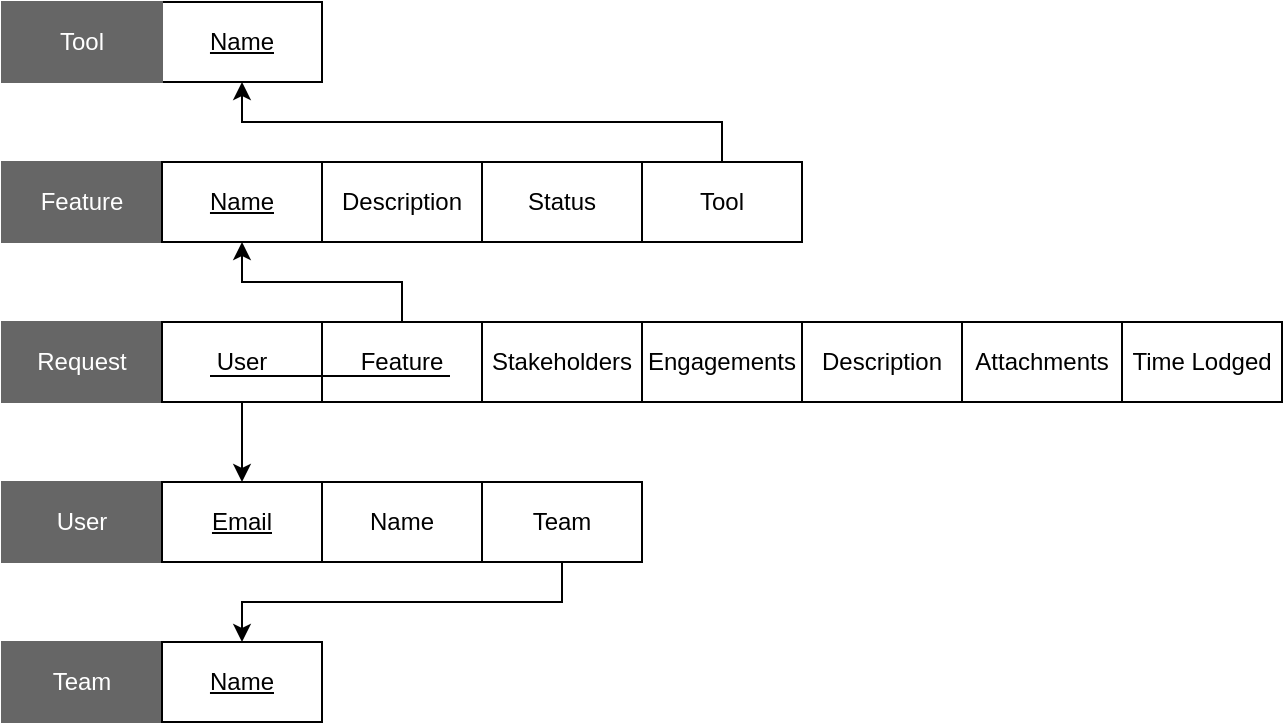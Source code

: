 <mxfile version="12.9.9" type="device"><diagram id="ZEQMPsQkTlxw5id6oJp2" name="Page-1"><mxGraphModel dx="1426" dy="860" grid="1" gridSize="10" guides="1" tooltips="1" connect="1" arrows="1" fold="1" page="1" pageScale="1" pageWidth="827" pageHeight="1169" math="0" shadow="0"><root><mxCell id="0"/><mxCell id="1" parent="0"/><mxCell id="xnWd6fcMqpHl4zTMUK5U-1" value="Name" style="rounded=0;whiteSpace=wrap;html=1;fontStyle=4" vertex="1" parent="1"><mxGeometry x="120" y="80" width="80" height="40" as="geometry"/></mxCell><mxCell id="xnWd6fcMqpHl4zTMUK5U-2" value="Tool" style="rounded=0;whiteSpace=wrap;html=1;fillColor=#666666;strokeColor=#666666;fontColor=#FFFFFF;" vertex="1" parent="1"><mxGeometry x="40" y="80" width="80" height="40" as="geometry"/></mxCell><mxCell id="xnWd6fcMqpHl4zTMUK5U-3" value="Feature" style="rounded=0;whiteSpace=wrap;html=1;fillColor=#666666;strokeColor=#666666;fontColor=#FFFFFF;" vertex="1" parent="1"><mxGeometry x="40" y="160" width="80" height="40" as="geometry"/></mxCell><mxCell id="xnWd6fcMqpHl4zTMUK5U-4" value="Request" style="rounded=0;whiteSpace=wrap;html=1;fillColor=#666666;strokeColor=#666666;fontColor=#FFFFFF;" vertex="1" parent="1"><mxGeometry x="40" y="240" width="80" height="40" as="geometry"/></mxCell><mxCell id="xnWd6fcMqpHl4zTMUK5U-5" value="User" style="rounded=0;whiteSpace=wrap;html=1;fillColor=#666666;strokeColor=#666666;fontColor=#FFFFFF;" vertex="1" parent="1"><mxGeometry x="40" y="320" width="80" height="40" as="geometry"/></mxCell><mxCell id="xnWd6fcMqpHl4zTMUK5U-6" value="Team" style="rounded=0;whiteSpace=wrap;html=1;fillColor=#666666;strokeColor=#666666;fontColor=#FFFFFF;" vertex="1" parent="1"><mxGeometry x="40" y="400" width="80" height="40" as="geometry"/></mxCell><mxCell id="xnWd6fcMqpHl4zTMUK5U-7" value="Name" style="rounded=0;whiteSpace=wrap;html=1;fontStyle=4" vertex="1" parent="1"><mxGeometry x="120" y="400" width="80" height="40" as="geometry"/></mxCell><mxCell id="xnWd6fcMqpHl4zTMUK5U-8" value="Email" style="rounded=0;whiteSpace=wrap;html=1;fontStyle=4" vertex="1" parent="1"><mxGeometry x="120" y="320" width="80" height="40" as="geometry"/></mxCell><mxCell id="xnWd6fcMqpHl4zTMUK5U-9" value="Name" style="rounded=0;whiteSpace=wrap;html=1;fontStyle=0" vertex="1" parent="1"><mxGeometry x="200" y="320" width="80" height="40" as="geometry"/></mxCell><mxCell id="xnWd6fcMqpHl4zTMUK5U-16" style="edgeStyle=orthogonalEdgeStyle;rounded=0;orthogonalLoop=1;jettySize=auto;html=1;exitX=0.5;exitY=1;exitDx=0;exitDy=0;entryX=0.5;entryY=0;entryDx=0;entryDy=0;fontColor=#FFFFFF;" edge="1" parent="1" source="xnWd6fcMqpHl4zTMUK5U-10" target="xnWd6fcMqpHl4zTMUK5U-7"><mxGeometry relative="1" as="geometry"/></mxCell><mxCell id="xnWd6fcMqpHl4zTMUK5U-10" value="Team" style="rounded=0;whiteSpace=wrap;html=1;fontStyle=0" vertex="1" parent="1"><mxGeometry x="280" y="320" width="80" height="40" as="geometry"/></mxCell><mxCell id="xnWd6fcMqpHl4zTMUK5U-11" value="Name" style="rounded=0;whiteSpace=wrap;html=1;fontStyle=4" vertex="1" parent="1"><mxGeometry x="120" y="160" width="80" height="40" as="geometry"/></mxCell><mxCell id="xnWd6fcMqpHl4zTMUK5U-12" value="Description" style="rounded=0;whiteSpace=wrap;html=1;fontStyle=0" vertex="1" parent="1"><mxGeometry x="200" y="160" width="80" height="40" as="geometry"/></mxCell><mxCell id="xnWd6fcMqpHl4zTMUK5U-13" value="Status" style="rounded=0;whiteSpace=wrap;html=1;fontStyle=0" vertex="1" parent="1"><mxGeometry x="280" y="160" width="80" height="40" as="geometry"/></mxCell><mxCell id="xnWd6fcMqpHl4zTMUK5U-15" style="edgeStyle=orthogonalEdgeStyle;rounded=0;orthogonalLoop=1;jettySize=auto;html=1;exitX=0.5;exitY=0;exitDx=0;exitDy=0;entryX=0.5;entryY=1;entryDx=0;entryDy=0;fontColor=#FFFFFF;" edge="1" parent="1" source="xnWd6fcMqpHl4zTMUK5U-14" target="xnWd6fcMqpHl4zTMUK5U-1"><mxGeometry relative="1" as="geometry"/></mxCell><mxCell id="xnWd6fcMqpHl4zTMUK5U-14" value="Tool" style="rounded=0;whiteSpace=wrap;html=1;fontStyle=0" vertex="1" parent="1"><mxGeometry x="360" y="160" width="80" height="40" as="geometry"/></mxCell><mxCell id="xnWd6fcMqpHl4zTMUK5U-27" style="edgeStyle=orthogonalEdgeStyle;rounded=0;orthogonalLoop=1;jettySize=auto;html=1;exitX=0.5;exitY=1;exitDx=0;exitDy=0;entryX=0.5;entryY=0;entryDx=0;entryDy=0;fontColor=#FFFFFF;" edge="1" parent="1" source="xnWd6fcMqpHl4zTMUK5U-17" target="xnWd6fcMqpHl4zTMUK5U-8"><mxGeometry relative="1" as="geometry"/></mxCell><mxCell id="xnWd6fcMqpHl4zTMUK5U-17" value="User" style="rounded=0;whiteSpace=wrap;html=1;fontStyle=0" vertex="1" parent="1"><mxGeometry x="120" y="240" width="80" height="40" as="geometry"/></mxCell><mxCell id="xnWd6fcMqpHl4zTMUK5U-28" style="edgeStyle=orthogonalEdgeStyle;rounded=0;orthogonalLoop=1;jettySize=auto;html=1;exitX=0.5;exitY=0;exitDx=0;exitDy=0;entryX=0.5;entryY=1;entryDx=0;entryDy=0;fontColor=#FFFFFF;" edge="1" parent="1" source="xnWd6fcMqpHl4zTMUK5U-18" target="xnWd6fcMqpHl4zTMUK5U-11"><mxGeometry relative="1" as="geometry"/></mxCell><mxCell id="xnWd6fcMqpHl4zTMUK5U-18" value="Feature" style="rounded=0;whiteSpace=wrap;html=1;fontStyle=0" vertex="1" parent="1"><mxGeometry x="200" y="240" width="80" height="40" as="geometry"/></mxCell><mxCell id="xnWd6fcMqpHl4zTMUK5U-19" value="" style="endArrow=none;html=1;fontColor=#FFFFFF;" edge="1" parent="1"><mxGeometry width="50" height="50" relative="1" as="geometry"><mxPoint x="264" y="267" as="sourcePoint"/><mxPoint x="144" y="267" as="targetPoint"/></mxGeometry></mxCell><mxCell id="xnWd6fcMqpHl4zTMUK5U-20" value="Stakeholders" style="rounded=0;whiteSpace=wrap;html=1;fontStyle=0" vertex="1" parent="1"><mxGeometry x="280" y="240" width="80" height="40" as="geometry"/></mxCell><mxCell id="xnWd6fcMqpHl4zTMUK5U-23" value="Engagements" style="rounded=0;whiteSpace=wrap;html=1;fontStyle=0" vertex="1" parent="1"><mxGeometry x="360" y="240" width="80" height="40" as="geometry"/></mxCell><mxCell id="xnWd6fcMqpHl4zTMUK5U-24" value="Description" style="rounded=0;whiteSpace=wrap;html=1;fontStyle=0" vertex="1" parent="1"><mxGeometry x="440" y="240" width="80" height="40" as="geometry"/></mxCell><mxCell id="xnWd6fcMqpHl4zTMUK5U-25" value="Attachments" style="rounded=0;whiteSpace=wrap;html=1;fontStyle=0" vertex="1" parent="1"><mxGeometry x="520" y="240" width="80" height="40" as="geometry"/></mxCell><mxCell id="xnWd6fcMqpHl4zTMUK5U-26" value="Time Lodged" style="rounded=0;whiteSpace=wrap;html=1;fontStyle=0" vertex="1" parent="1"><mxGeometry x="600" y="240" width="80" height="40" as="geometry"/></mxCell></root></mxGraphModel></diagram></mxfile>